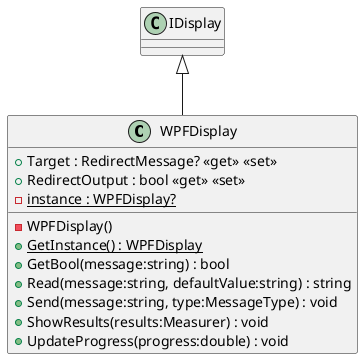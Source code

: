 @startuml
class WPFDisplay {
    + Target : RedirectMessage? <<get>> <<set>>
    + RedirectOutput : bool <<get>> <<set>>
    - {static} instance : WPFDisplay?
    - WPFDisplay()
    + {static} GetInstance() : WPFDisplay
    + GetBool(message:string) : bool
    + Read(message:string, defaultValue:string) : string
    + Send(message:string, type:MessageType) : void
    + ShowResults(results:Measurer) : void
    + UpdateProgress(progress:double) : void
}
IDisplay <|-- WPFDisplay
@enduml
